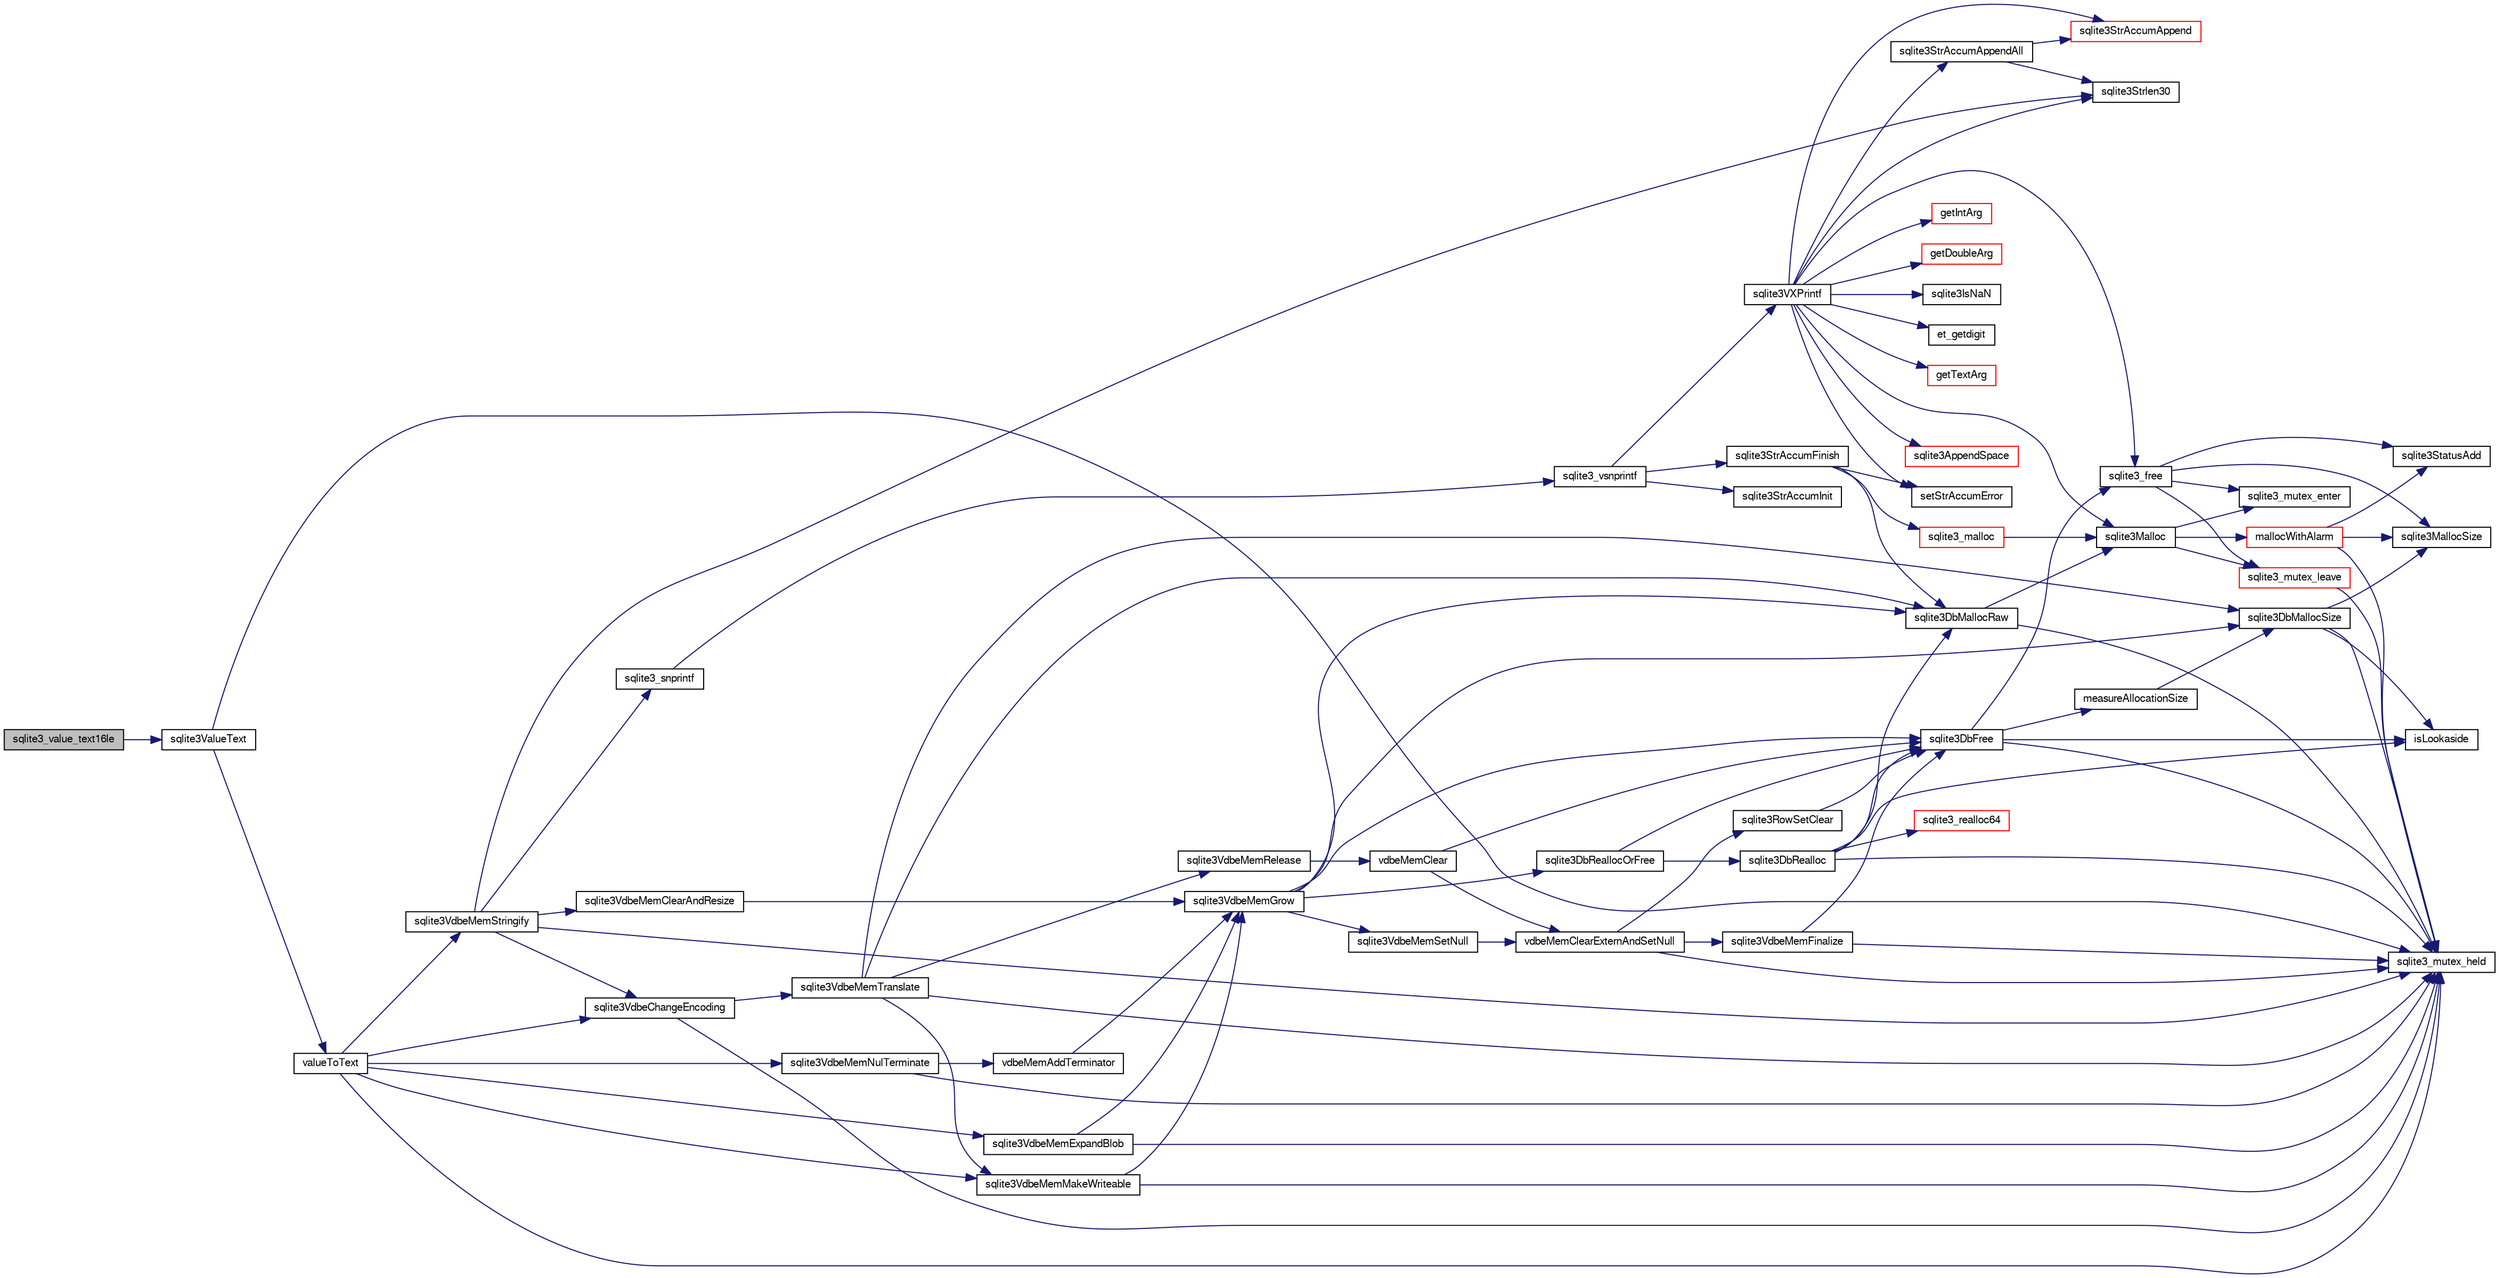digraph "sqlite3_value_text16le"
{
  edge [fontname="FreeSans",fontsize="10",labelfontname="FreeSans",labelfontsize="10"];
  node [fontname="FreeSans",fontsize="10",shape=record];
  rankdir="LR";
  Node97327 [label="sqlite3_value_text16le",height=0.2,width=0.4,color="black", fillcolor="grey75", style="filled", fontcolor="black"];
  Node97327 -> Node97328 [color="midnightblue",fontsize="10",style="solid",fontname="FreeSans"];
  Node97328 [label="sqlite3ValueText",height=0.2,width=0.4,color="black", fillcolor="white", style="filled",URL="$sqlite3_8c.html#ad567a94e52d1adf81f4857fdba00a59b"];
  Node97328 -> Node97329 [color="midnightblue",fontsize="10",style="solid",fontname="FreeSans"];
  Node97329 [label="sqlite3_mutex_held",height=0.2,width=0.4,color="black", fillcolor="white", style="filled",URL="$sqlite3_8c.html#acf77da68932b6bc163c5e68547ecc3e7"];
  Node97328 -> Node97330 [color="midnightblue",fontsize="10",style="solid",fontname="FreeSans"];
  Node97330 [label="valueToText",height=0.2,width=0.4,color="black", fillcolor="white", style="filled",URL="$sqlite3_8c.html#abded1c4848e5c5901949c02af499044c"];
  Node97330 -> Node97329 [color="midnightblue",fontsize="10",style="solid",fontname="FreeSans"];
  Node97330 -> Node97331 [color="midnightblue",fontsize="10",style="solid",fontname="FreeSans"];
  Node97331 [label="sqlite3VdbeMemExpandBlob",height=0.2,width=0.4,color="black", fillcolor="white", style="filled",URL="$sqlite3_8c.html#afa1d06c05f058623f190c05aac4a5c7c"];
  Node97331 -> Node97329 [color="midnightblue",fontsize="10",style="solid",fontname="FreeSans"];
  Node97331 -> Node97332 [color="midnightblue",fontsize="10",style="solid",fontname="FreeSans"];
  Node97332 [label="sqlite3VdbeMemGrow",height=0.2,width=0.4,color="black", fillcolor="white", style="filled",URL="$sqlite3_8c.html#aba753c9690ae0ba31b5100945cf29447"];
  Node97332 -> Node97333 [color="midnightblue",fontsize="10",style="solid",fontname="FreeSans"];
  Node97333 [label="sqlite3DbMallocSize",height=0.2,width=0.4,color="black", fillcolor="white", style="filled",URL="$sqlite3_8c.html#aa397e5a8a03495203a0767abf0a71f86"];
  Node97333 -> Node97334 [color="midnightblue",fontsize="10",style="solid",fontname="FreeSans"];
  Node97334 [label="sqlite3MallocSize",height=0.2,width=0.4,color="black", fillcolor="white", style="filled",URL="$sqlite3_8c.html#acf5d2a5f35270bafb050bd2def576955"];
  Node97333 -> Node97329 [color="midnightblue",fontsize="10",style="solid",fontname="FreeSans"];
  Node97333 -> Node97335 [color="midnightblue",fontsize="10",style="solid",fontname="FreeSans"];
  Node97335 [label="isLookaside",height=0.2,width=0.4,color="black", fillcolor="white", style="filled",URL="$sqlite3_8c.html#a770fa05ff9717b75e16f4d968a77b897"];
  Node97332 -> Node97336 [color="midnightblue",fontsize="10",style="solid",fontname="FreeSans"];
  Node97336 [label="sqlite3DbReallocOrFree",height=0.2,width=0.4,color="black", fillcolor="white", style="filled",URL="$sqlite3_8c.html#a532a9fd62eeb46b61885a0fff075231c"];
  Node97336 -> Node97337 [color="midnightblue",fontsize="10",style="solid",fontname="FreeSans"];
  Node97337 [label="sqlite3DbRealloc",height=0.2,width=0.4,color="black", fillcolor="white", style="filled",URL="$sqlite3_8c.html#ae028f4902a9d29bcaf310ff289ee87dc"];
  Node97337 -> Node97329 [color="midnightblue",fontsize="10",style="solid",fontname="FreeSans"];
  Node97337 -> Node97338 [color="midnightblue",fontsize="10",style="solid",fontname="FreeSans"];
  Node97338 [label="sqlite3DbMallocRaw",height=0.2,width=0.4,color="black", fillcolor="white", style="filled",URL="$sqlite3_8c.html#abbe8be0cf7175e11ddc3e2218fad924e"];
  Node97338 -> Node97329 [color="midnightblue",fontsize="10",style="solid",fontname="FreeSans"];
  Node97338 -> Node97339 [color="midnightblue",fontsize="10",style="solid",fontname="FreeSans"];
  Node97339 [label="sqlite3Malloc",height=0.2,width=0.4,color="black", fillcolor="white", style="filled",URL="$sqlite3_8c.html#a361a2eaa846b1885f123abe46f5d8b2b"];
  Node97339 -> Node97340 [color="midnightblue",fontsize="10",style="solid",fontname="FreeSans"];
  Node97340 [label="sqlite3_mutex_enter",height=0.2,width=0.4,color="black", fillcolor="white", style="filled",URL="$sqlite3_8c.html#a1c12cde690bd89f104de5cbad12a6bf5"];
  Node97339 -> Node97341 [color="midnightblue",fontsize="10",style="solid",fontname="FreeSans"];
  Node97341 [label="mallocWithAlarm",height=0.2,width=0.4,color="red", fillcolor="white", style="filled",URL="$sqlite3_8c.html#ab070d5cf8e48ec8a6a43cf025d48598b"];
  Node97341 -> Node97329 [color="midnightblue",fontsize="10",style="solid",fontname="FreeSans"];
  Node97341 -> Node97334 [color="midnightblue",fontsize="10",style="solid",fontname="FreeSans"];
  Node97341 -> Node97347 [color="midnightblue",fontsize="10",style="solid",fontname="FreeSans"];
  Node97347 [label="sqlite3StatusAdd",height=0.2,width=0.4,color="black", fillcolor="white", style="filled",URL="$sqlite3_8c.html#afa029f93586aeab4cc85360905dae9cd"];
  Node97339 -> Node97345 [color="midnightblue",fontsize="10",style="solid",fontname="FreeSans"];
  Node97345 [label="sqlite3_mutex_leave",height=0.2,width=0.4,color="red", fillcolor="white", style="filled",URL="$sqlite3_8c.html#a5838d235601dbd3c1fa993555c6bcc93"];
  Node97345 -> Node97329 [color="midnightblue",fontsize="10",style="solid",fontname="FreeSans"];
  Node97337 -> Node97335 [color="midnightblue",fontsize="10",style="solid",fontname="FreeSans"];
  Node97337 -> Node97348 [color="midnightblue",fontsize="10",style="solid",fontname="FreeSans"];
  Node97348 [label="sqlite3DbFree",height=0.2,width=0.4,color="black", fillcolor="white", style="filled",URL="$sqlite3_8c.html#ac70ab821a6607b4a1b909582dc37a069"];
  Node97348 -> Node97329 [color="midnightblue",fontsize="10",style="solid",fontname="FreeSans"];
  Node97348 -> Node97349 [color="midnightblue",fontsize="10",style="solid",fontname="FreeSans"];
  Node97349 [label="measureAllocationSize",height=0.2,width=0.4,color="black", fillcolor="white", style="filled",URL="$sqlite3_8c.html#a45731e644a22fdb756e2b6337224217a"];
  Node97349 -> Node97333 [color="midnightblue",fontsize="10",style="solid",fontname="FreeSans"];
  Node97348 -> Node97335 [color="midnightblue",fontsize="10",style="solid",fontname="FreeSans"];
  Node97348 -> Node97350 [color="midnightblue",fontsize="10",style="solid",fontname="FreeSans"];
  Node97350 [label="sqlite3_free",height=0.2,width=0.4,color="black", fillcolor="white", style="filled",URL="$sqlite3_8c.html#a6552349e36a8a691af5487999ab09519"];
  Node97350 -> Node97340 [color="midnightblue",fontsize="10",style="solid",fontname="FreeSans"];
  Node97350 -> Node97347 [color="midnightblue",fontsize="10",style="solid",fontname="FreeSans"];
  Node97350 -> Node97334 [color="midnightblue",fontsize="10",style="solid",fontname="FreeSans"];
  Node97350 -> Node97345 [color="midnightblue",fontsize="10",style="solid",fontname="FreeSans"];
  Node97337 -> Node97351 [color="midnightblue",fontsize="10",style="solid",fontname="FreeSans"];
  Node97351 [label="sqlite3_realloc64",height=0.2,width=0.4,color="red", fillcolor="white", style="filled",URL="$sqlite3_8c.html#a3765a714077ee547e811034236dc9ecd"];
  Node97336 -> Node97348 [color="midnightblue",fontsize="10",style="solid",fontname="FreeSans"];
  Node97332 -> Node97348 [color="midnightblue",fontsize="10",style="solid",fontname="FreeSans"];
  Node97332 -> Node97338 [color="midnightblue",fontsize="10",style="solid",fontname="FreeSans"];
  Node97332 -> Node97449 [color="midnightblue",fontsize="10",style="solid",fontname="FreeSans"];
  Node97449 [label="sqlite3VdbeMemSetNull",height=0.2,width=0.4,color="black", fillcolor="white", style="filled",URL="$sqlite3_8c.html#ae01092c23aebaf8a3ebdf3954609b410"];
  Node97449 -> Node97450 [color="midnightblue",fontsize="10",style="solid",fontname="FreeSans"];
  Node97450 [label="vdbeMemClearExternAndSetNull",height=0.2,width=0.4,color="black", fillcolor="white", style="filled",URL="$sqlite3_8c.html#a29c41a360fb0e86b817777daf061230c"];
  Node97450 -> Node97329 [color="midnightblue",fontsize="10",style="solid",fontname="FreeSans"];
  Node97450 -> Node97451 [color="midnightblue",fontsize="10",style="solid",fontname="FreeSans"];
  Node97451 [label="sqlite3VdbeMemFinalize",height=0.2,width=0.4,color="black", fillcolor="white", style="filled",URL="$sqlite3_8c.html#a2568220f48ddef81b1c43e401042d9d2"];
  Node97451 -> Node97329 [color="midnightblue",fontsize="10",style="solid",fontname="FreeSans"];
  Node97451 -> Node97348 [color="midnightblue",fontsize="10",style="solid",fontname="FreeSans"];
  Node97450 -> Node97452 [color="midnightblue",fontsize="10",style="solid",fontname="FreeSans"];
  Node97452 [label="sqlite3RowSetClear",height=0.2,width=0.4,color="black", fillcolor="white", style="filled",URL="$sqlite3_8c.html#ae153de0cd969511a607e26deeca80342"];
  Node97452 -> Node97348 [color="midnightblue",fontsize="10",style="solid",fontname="FreeSans"];
  Node97330 -> Node97605 [color="midnightblue",fontsize="10",style="solid",fontname="FreeSans"];
  Node97605 [label="sqlite3VdbeChangeEncoding",height=0.2,width=0.4,color="black", fillcolor="white", style="filled",URL="$sqlite3_8c.html#aa7cf8e488bf8cf9ec18528f52a40de31"];
  Node97605 -> Node97329 [color="midnightblue",fontsize="10",style="solid",fontname="FreeSans"];
  Node97605 -> Node97606 [color="midnightblue",fontsize="10",style="solid",fontname="FreeSans"];
  Node97606 [label="sqlite3VdbeMemTranslate",height=0.2,width=0.4,color="black", fillcolor="white", style="filled",URL="$sqlite3_8c.html#adc5f07459f00d96ec7591be255d029f5"];
  Node97606 -> Node97329 [color="midnightblue",fontsize="10",style="solid",fontname="FreeSans"];
  Node97606 -> Node97457 [color="midnightblue",fontsize="10",style="solid",fontname="FreeSans"];
  Node97457 [label="sqlite3VdbeMemMakeWriteable",height=0.2,width=0.4,color="black", fillcolor="white", style="filled",URL="$sqlite3_8c.html#afabdd8032205a36c69ad191c6bbb6a34"];
  Node97457 -> Node97329 [color="midnightblue",fontsize="10",style="solid",fontname="FreeSans"];
  Node97457 -> Node97332 [color="midnightblue",fontsize="10",style="solid",fontname="FreeSans"];
  Node97606 -> Node97338 [color="midnightblue",fontsize="10",style="solid",fontname="FreeSans"];
  Node97606 -> Node97454 [color="midnightblue",fontsize="10",style="solid",fontname="FreeSans"];
  Node97454 [label="sqlite3VdbeMemRelease",height=0.2,width=0.4,color="black", fillcolor="white", style="filled",URL="$sqlite3_8c.html#a90606361dbeba88159fd6ff03fcc10cc"];
  Node97454 -> Node97455 [color="midnightblue",fontsize="10",style="solid",fontname="FreeSans"];
  Node97455 [label="vdbeMemClear",height=0.2,width=0.4,color="black", fillcolor="white", style="filled",URL="$sqlite3_8c.html#a489eef6e55ad0dadf67578726b935d12"];
  Node97455 -> Node97450 [color="midnightblue",fontsize="10",style="solid",fontname="FreeSans"];
  Node97455 -> Node97348 [color="midnightblue",fontsize="10",style="solid",fontname="FreeSans"];
  Node97606 -> Node97333 [color="midnightblue",fontsize="10",style="solid",fontname="FreeSans"];
  Node97330 -> Node97457 [color="midnightblue",fontsize="10",style="solid",fontname="FreeSans"];
  Node97330 -> Node97607 [color="midnightblue",fontsize="10",style="solid",fontname="FreeSans"];
  Node97607 [label="sqlite3VdbeMemNulTerminate",height=0.2,width=0.4,color="black", fillcolor="white", style="filled",URL="$sqlite3_8c.html#ad72ffa8a87fad7797ceeca0682df6aa3"];
  Node97607 -> Node97329 [color="midnightblue",fontsize="10",style="solid",fontname="FreeSans"];
  Node97607 -> Node97608 [color="midnightblue",fontsize="10",style="solid",fontname="FreeSans"];
  Node97608 [label="vdbeMemAddTerminator",height=0.2,width=0.4,color="black", fillcolor="white", style="filled",URL="$sqlite3_8c.html#a01c7c7c70bf090b2882bce28aa35c4c9"];
  Node97608 -> Node97332 [color="midnightblue",fontsize="10",style="solid",fontname="FreeSans"];
  Node97330 -> Node97609 [color="midnightblue",fontsize="10",style="solid",fontname="FreeSans"];
  Node97609 [label="sqlite3VdbeMemStringify",height=0.2,width=0.4,color="black", fillcolor="white", style="filled",URL="$sqlite3_8c.html#aaf8a4e6bd1059297d279570e30b7680a"];
  Node97609 -> Node97329 [color="midnightblue",fontsize="10",style="solid",fontname="FreeSans"];
  Node97609 -> Node97453 [color="midnightblue",fontsize="10",style="solid",fontname="FreeSans"];
  Node97453 [label="sqlite3VdbeMemClearAndResize",height=0.2,width=0.4,color="black", fillcolor="white", style="filled",URL="$sqlite3_8c.html#add082be4aa46084ecdf023cfac898231"];
  Node97453 -> Node97332 [color="midnightblue",fontsize="10",style="solid",fontname="FreeSans"];
  Node97609 -> Node97523 [color="midnightblue",fontsize="10",style="solid",fontname="FreeSans"];
  Node97523 [label="sqlite3_snprintf",height=0.2,width=0.4,color="black", fillcolor="white", style="filled",URL="$sqlite3_8c.html#aa2695a752e971577f5784122f2013c40"];
  Node97523 -> Node97524 [color="midnightblue",fontsize="10",style="solid",fontname="FreeSans"];
  Node97524 [label="sqlite3_vsnprintf",height=0.2,width=0.4,color="black", fillcolor="white", style="filled",URL="$sqlite3_8c.html#a0862c03aea71d62847e452aa655add42"];
  Node97524 -> Node97377 [color="midnightblue",fontsize="10",style="solid",fontname="FreeSans"];
  Node97377 [label="sqlite3StrAccumInit",height=0.2,width=0.4,color="black", fillcolor="white", style="filled",URL="$sqlite3_8c.html#aabf95e113b9d54d519cd15a56215f560"];
  Node97524 -> Node97378 [color="midnightblue",fontsize="10",style="solid",fontname="FreeSans"];
  Node97378 [label="sqlite3VXPrintf",height=0.2,width=0.4,color="black", fillcolor="white", style="filled",URL="$sqlite3_8c.html#a63c25806c9bd4a2b76f9a0eb232c6bde"];
  Node97378 -> Node97379 [color="midnightblue",fontsize="10",style="solid",fontname="FreeSans"];
  Node97379 [label="sqlite3StrAccumAppend",height=0.2,width=0.4,color="red", fillcolor="white", style="filled",URL="$sqlite3_8c.html#a56664fa33def33c5a5245b623441d5e0"];
  Node97378 -> Node97386 [color="midnightblue",fontsize="10",style="solid",fontname="FreeSans"];
  Node97386 [label="getIntArg",height=0.2,width=0.4,color="red", fillcolor="white", style="filled",URL="$sqlite3_8c.html#abff258963dbd9205fb299851a64c67be"];
  Node97378 -> Node97339 [color="midnightblue",fontsize="10",style="solid",fontname="FreeSans"];
  Node97378 -> Node97382 [color="midnightblue",fontsize="10",style="solid",fontname="FreeSans"];
  Node97382 [label="setStrAccumError",height=0.2,width=0.4,color="black", fillcolor="white", style="filled",URL="$sqlite3_8c.html#a3dc479a1fc8ba1ab8edfe51f8a0b102c"];
  Node97378 -> Node97392 [color="midnightblue",fontsize="10",style="solid",fontname="FreeSans"];
  Node97392 [label="getDoubleArg",height=0.2,width=0.4,color="red", fillcolor="white", style="filled",URL="$sqlite3_8c.html#a1cf25120072c85bd261983b24c12c3d9"];
  Node97378 -> Node97396 [color="midnightblue",fontsize="10",style="solid",fontname="FreeSans"];
  Node97396 [label="sqlite3IsNaN",height=0.2,width=0.4,color="black", fillcolor="white", style="filled",URL="$sqlite3_8c.html#aed4d78203877c3486765ccbc7feebb50"];
  Node97378 -> Node97397 [color="midnightblue",fontsize="10",style="solid",fontname="FreeSans"];
  Node97397 [label="sqlite3Strlen30",height=0.2,width=0.4,color="black", fillcolor="white", style="filled",URL="$sqlite3_8c.html#a3dcd80ba41f1a308193dee74857b62a7"];
  Node97378 -> Node97398 [color="midnightblue",fontsize="10",style="solid",fontname="FreeSans"];
  Node97398 [label="et_getdigit",height=0.2,width=0.4,color="black", fillcolor="white", style="filled",URL="$sqlite3_8c.html#a40c5a308749ad07cc2397a53e081bff0"];
  Node97378 -> Node97399 [color="midnightblue",fontsize="10",style="solid",fontname="FreeSans"];
  Node97399 [label="getTextArg",height=0.2,width=0.4,color="red", fillcolor="white", style="filled",URL="$sqlite3_8c.html#afbb41850423ef20071cefaab0431e04d"];
  Node97378 -> Node97401 [color="midnightblue",fontsize="10",style="solid",fontname="FreeSans"];
  Node97401 [label="sqlite3StrAccumAppendAll",height=0.2,width=0.4,color="black", fillcolor="white", style="filled",URL="$sqlite3_8c.html#acaf8f3e4f99a3c3a4a77e9c987547289"];
  Node97401 -> Node97379 [color="midnightblue",fontsize="10",style="solid",fontname="FreeSans"];
  Node97401 -> Node97397 [color="midnightblue",fontsize="10",style="solid",fontname="FreeSans"];
  Node97378 -> Node97402 [color="midnightblue",fontsize="10",style="solid",fontname="FreeSans"];
  Node97402 [label="sqlite3AppendSpace",height=0.2,width=0.4,color="red", fillcolor="white", style="filled",URL="$sqlite3_8c.html#aefd38a5afc0020d4a93855c3ee7c63a8"];
  Node97378 -> Node97350 [color="midnightblue",fontsize="10",style="solid",fontname="FreeSans"];
  Node97524 -> Node97403 [color="midnightblue",fontsize="10",style="solid",fontname="FreeSans"];
  Node97403 [label="sqlite3StrAccumFinish",height=0.2,width=0.4,color="black", fillcolor="white", style="filled",URL="$sqlite3_8c.html#adb7f26b10ac1b847db6f000ef4c2e2ba"];
  Node97403 -> Node97338 [color="midnightblue",fontsize="10",style="solid",fontname="FreeSans"];
  Node97403 -> Node97404 [color="midnightblue",fontsize="10",style="solid",fontname="FreeSans"];
  Node97404 [label="sqlite3_malloc",height=0.2,width=0.4,color="red", fillcolor="white", style="filled",URL="$sqlite3_8c.html#ac79dba55fc32b6a840cf5a9769bce7cd"];
  Node97404 -> Node97339 [color="midnightblue",fontsize="10",style="solid",fontname="FreeSans"];
  Node97403 -> Node97382 [color="midnightblue",fontsize="10",style="solid",fontname="FreeSans"];
  Node97609 -> Node97397 [color="midnightblue",fontsize="10",style="solid",fontname="FreeSans"];
  Node97609 -> Node97605 [color="midnightblue",fontsize="10",style="solid",fontname="FreeSans"];
}
